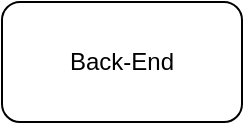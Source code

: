 <mxfile version="23.1.7" type="github">
  <diagram name="Page-1" id="WveqWh1v3046AFjUlxAS">
    <mxGraphModel dx="934" dy="509" grid="1" gridSize="10" guides="1" tooltips="1" connect="1" arrows="1" fold="1" page="1" pageScale="1" pageWidth="850" pageHeight="1100" math="0" shadow="0">
      <root>
        <mxCell id="0" />
        <mxCell id="1" parent="0" />
        <mxCell id="nt0hlV9JmncvtJ1rf3li-1" value="" style="rounded=1;whiteSpace=wrap;html=1;" vertex="1" parent="1">
          <mxGeometry x="50" y="300" width="120" height="60" as="geometry" />
        </mxCell>
        <mxCell id="nt0hlV9JmncvtJ1rf3li-3" value="Back-End" style="text;html=1;align=center;verticalAlign=middle;whiteSpace=wrap;rounded=0;" vertex="1" parent="1">
          <mxGeometry x="80" y="315" width="60" height="30" as="geometry" />
        </mxCell>
      </root>
    </mxGraphModel>
  </diagram>
</mxfile>
